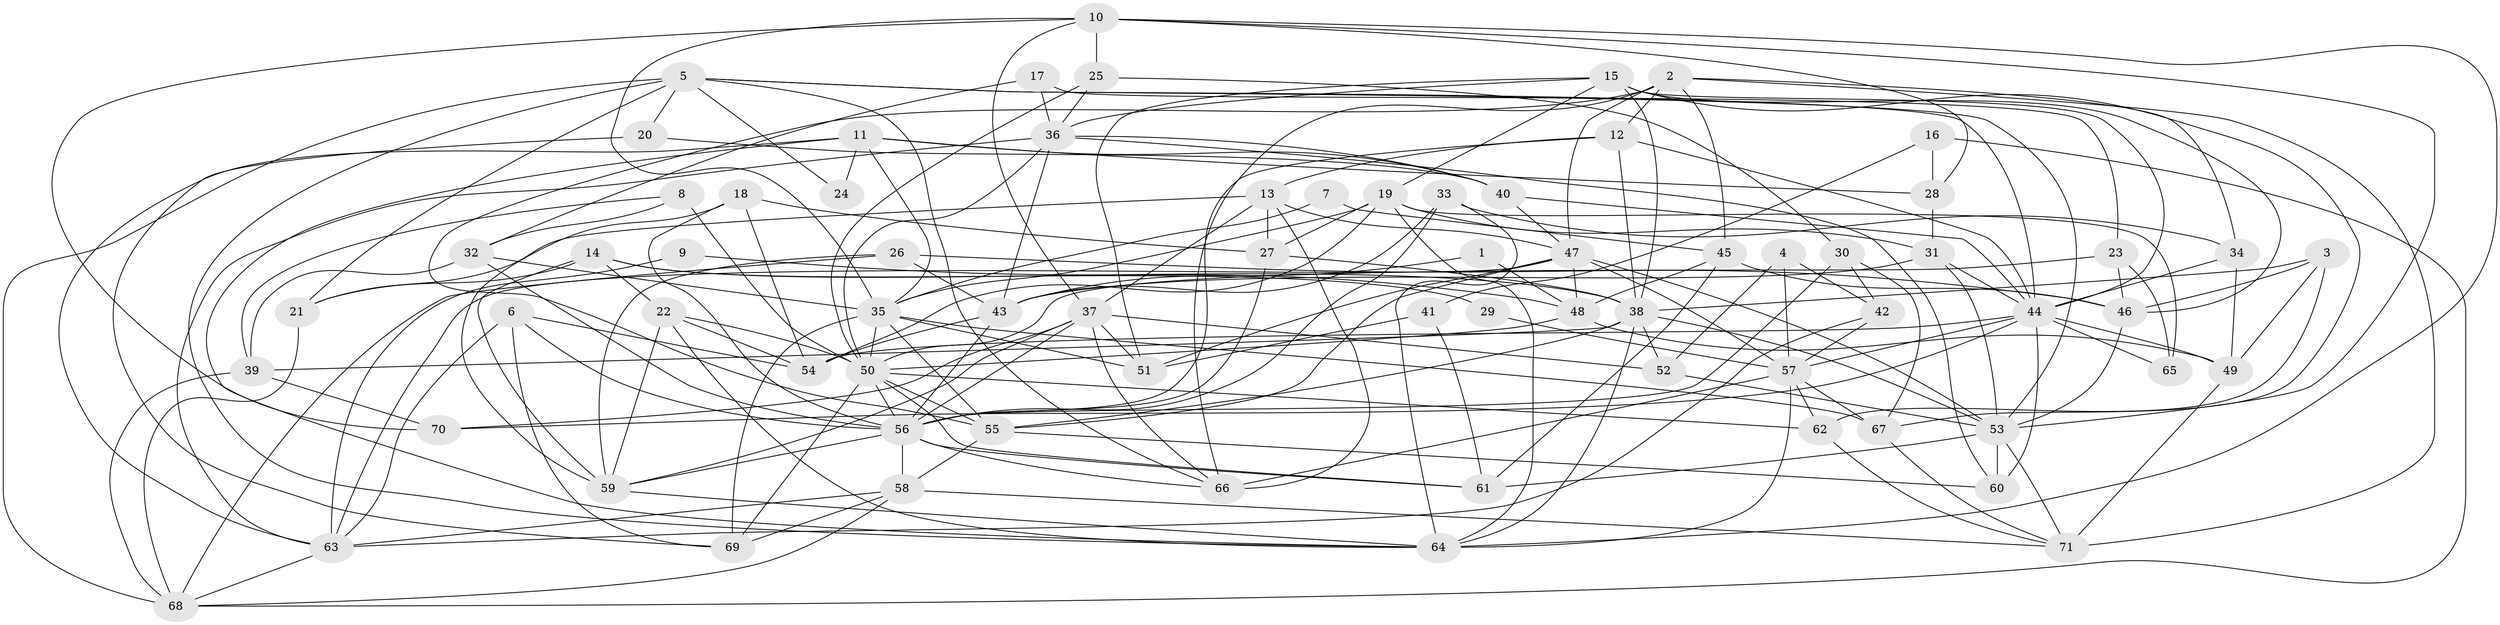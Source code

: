 // original degree distribution, {2: 0.1773049645390071, 6: 0.09219858156028368, 3: 0.24113475177304963, 4: 0.2624113475177305, 5: 0.16312056737588654, 10: 0.0070921985815602835, 8: 0.02127659574468085, 7: 0.028368794326241134, 9: 0.0070921985815602835}
// Generated by graph-tools (version 1.1) at 2025/48/03/06/25 01:48:57]
// undirected, 71 vertices, 198 edges
graph export_dot {
graph [start="1"]
  node [color=gray90,style=filled];
  1;
  2;
  3;
  4;
  5;
  6;
  7;
  8;
  9;
  10;
  11;
  12;
  13;
  14;
  15;
  16;
  17;
  18;
  19;
  20;
  21;
  22;
  23;
  24;
  25;
  26;
  27;
  28;
  29;
  30;
  31;
  32;
  33;
  34;
  35;
  36;
  37;
  38;
  39;
  40;
  41;
  42;
  43;
  44;
  45;
  46;
  47;
  48;
  49;
  50;
  51;
  52;
  53;
  54;
  55;
  56;
  57;
  58;
  59;
  60;
  61;
  62;
  63;
  64;
  65;
  66;
  67;
  68;
  69;
  70;
  71;
  1 -- 43 [weight=1.0];
  1 -- 48 [weight=1.0];
  2 -- 12 [weight=1.0];
  2 -- 34 [weight=1.0];
  2 -- 45 [weight=1.0];
  2 -- 47 [weight=1.0];
  2 -- 55 [weight=1.0];
  2 -- 66 [weight=1.0];
  2 -- 71 [weight=1.0];
  3 -- 38 [weight=1.0];
  3 -- 46 [weight=1.0];
  3 -- 49 [weight=1.0];
  3 -- 62 [weight=1.0];
  4 -- 42 [weight=1.0];
  4 -- 52 [weight=1.0];
  4 -- 57 [weight=1.0];
  5 -- 20 [weight=1.0];
  5 -- 21 [weight=1.0];
  5 -- 24 [weight=1.0];
  5 -- 44 [weight=1.0];
  5 -- 53 [weight=1.0];
  5 -- 64 [weight=1.0];
  5 -- 66 [weight=1.0];
  5 -- 68 [weight=1.0];
  6 -- 54 [weight=1.0];
  6 -- 56 [weight=1.0];
  6 -- 63 [weight=1.0];
  6 -- 69 [weight=1.0];
  7 -- 35 [weight=1.0];
  7 -- 45 [weight=1.0];
  8 -- 32 [weight=1.0];
  8 -- 39 [weight=1.0];
  8 -- 50 [weight=1.0];
  9 -- 48 [weight=1.0];
  9 -- 63 [weight=1.0];
  10 -- 25 [weight=2.0];
  10 -- 28 [weight=1.0];
  10 -- 35 [weight=1.0];
  10 -- 37 [weight=1.0];
  10 -- 53 [weight=1.0];
  10 -- 64 [weight=1.0];
  10 -- 70 [weight=1.0];
  11 -- 24 [weight=1.0];
  11 -- 28 [weight=1.0];
  11 -- 35 [weight=1.0];
  11 -- 40 [weight=1.0];
  11 -- 63 [weight=1.0];
  11 -- 64 [weight=1.0];
  12 -- 13 [weight=1.0];
  12 -- 38 [weight=1.0];
  12 -- 44 [weight=1.0];
  12 -- 56 [weight=1.0];
  13 -- 21 [weight=1.0];
  13 -- 27 [weight=1.0];
  13 -- 37 [weight=1.0];
  13 -- 47 [weight=1.0];
  13 -- 66 [weight=1.0];
  14 -- 21 [weight=1.0];
  14 -- 22 [weight=1.0];
  14 -- 29 [weight=1.0];
  14 -- 38 [weight=1.0];
  14 -- 59 [weight=1.0];
  15 -- 19 [weight=1.0];
  15 -- 36 [weight=1.0];
  15 -- 38 [weight=1.0];
  15 -- 44 [weight=1.0];
  15 -- 46 [weight=1.0];
  15 -- 51 [weight=1.0];
  15 -- 67 [weight=1.0];
  16 -- 28 [weight=1.0];
  16 -- 41 [weight=1.0];
  16 -- 68 [weight=1.0];
  17 -- 23 [weight=1.0];
  17 -- 32 [weight=1.0];
  17 -- 36 [weight=1.0];
  18 -- 27 [weight=1.0];
  18 -- 54 [weight=1.0];
  18 -- 56 [weight=1.0];
  18 -- 59 [weight=1.0];
  19 -- 27 [weight=1.0];
  19 -- 31 [weight=1.0];
  19 -- 35 [weight=1.0];
  19 -- 54 [weight=1.0];
  19 -- 64 [weight=1.0];
  19 -- 65 [weight=1.0];
  20 -- 40 [weight=1.0];
  20 -- 69 [weight=1.0];
  21 -- 68 [weight=1.0];
  22 -- 50 [weight=1.0];
  22 -- 54 [weight=1.0];
  22 -- 59 [weight=1.0];
  22 -- 64 [weight=1.0];
  23 -- 46 [weight=2.0];
  23 -- 50 [weight=1.0];
  23 -- 65 [weight=1.0];
  25 -- 30 [weight=1.0];
  25 -- 36 [weight=1.0];
  25 -- 50 [weight=1.0];
  26 -- 43 [weight=1.0];
  26 -- 46 [weight=1.0];
  26 -- 59 [weight=1.0];
  26 -- 68 [weight=1.0];
  27 -- 38 [weight=1.0];
  27 -- 56 [weight=1.0];
  28 -- 31 [weight=1.0];
  29 -- 57 [weight=1.0];
  30 -- 42 [weight=1.0];
  30 -- 56 [weight=1.0];
  30 -- 67 [weight=1.0];
  31 -- 43 [weight=1.0];
  31 -- 44 [weight=1.0];
  31 -- 53 [weight=1.0];
  32 -- 35 [weight=1.0];
  32 -- 39 [weight=1.0];
  32 -- 56 [weight=1.0];
  33 -- 34 [weight=1.0];
  33 -- 43 [weight=1.0];
  33 -- 56 [weight=1.0];
  33 -- 64 [weight=1.0];
  34 -- 44 [weight=1.0];
  34 -- 49 [weight=1.0];
  35 -- 50 [weight=1.0];
  35 -- 51 [weight=1.0];
  35 -- 55 [weight=1.0];
  35 -- 67 [weight=1.0];
  35 -- 69 [weight=1.0];
  36 -- 40 [weight=1.0];
  36 -- 43 [weight=1.0];
  36 -- 50 [weight=1.0];
  36 -- 60 [weight=1.0];
  36 -- 63 [weight=1.0];
  37 -- 51 [weight=1.0];
  37 -- 52 [weight=1.0];
  37 -- 56 [weight=1.0];
  37 -- 59 [weight=1.0];
  37 -- 66 [weight=1.0];
  37 -- 70 [weight=1.0];
  38 -- 39 [weight=1.0];
  38 -- 52 [weight=1.0];
  38 -- 53 [weight=2.0];
  38 -- 55 [weight=1.0];
  38 -- 64 [weight=1.0];
  39 -- 68 [weight=1.0];
  39 -- 70 [weight=1.0];
  40 -- 44 [weight=1.0];
  40 -- 47 [weight=1.0];
  41 -- 51 [weight=1.0];
  41 -- 61 [weight=1.0];
  42 -- 57 [weight=1.0];
  42 -- 63 [weight=1.0];
  43 -- 54 [weight=1.0];
  43 -- 56 [weight=1.0];
  44 -- 49 [weight=1.0];
  44 -- 54 [weight=1.0];
  44 -- 57 [weight=1.0];
  44 -- 60 [weight=1.0];
  44 -- 65 [weight=1.0];
  44 -- 70 [weight=1.0];
  45 -- 46 [weight=2.0];
  45 -- 48 [weight=1.0];
  45 -- 61 [weight=1.0];
  46 -- 53 [weight=1.0];
  47 -- 48 [weight=1.0];
  47 -- 51 [weight=1.0];
  47 -- 53 [weight=1.0];
  47 -- 55 [weight=1.0];
  47 -- 57 [weight=1.0];
  47 -- 63 [weight=1.0];
  48 -- 49 [weight=1.0];
  48 -- 50 [weight=1.0];
  49 -- 71 [weight=1.0];
  50 -- 55 [weight=1.0];
  50 -- 56 [weight=1.0];
  50 -- 61 [weight=1.0];
  50 -- 62 [weight=1.0];
  50 -- 69 [weight=1.0];
  52 -- 53 [weight=1.0];
  53 -- 60 [weight=2.0];
  53 -- 61 [weight=1.0];
  53 -- 71 [weight=1.0];
  55 -- 58 [weight=1.0];
  55 -- 60 [weight=1.0];
  56 -- 58 [weight=2.0];
  56 -- 59 [weight=1.0];
  56 -- 61 [weight=1.0];
  56 -- 66 [weight=1.0];
  57 -- 62 [weight=1.0];
  57 -- 64 [weight=1.0];
  57 -- 66 [weight=1.0];
  57 -- 67 [weight=1.0];
  58 -- 63 [weight=1.0];
  58 -- 68 [weight=1.0];
  58 -- 69 [weight=1.0];
  58 -- 71 [weight=1.0];
  59 -- 64 [weight=1.0];
  62 -- 71 [weight=1.0];
  63 -- 68 [weight=1.0];
  67 -- 71 [weight=1.0];
}
